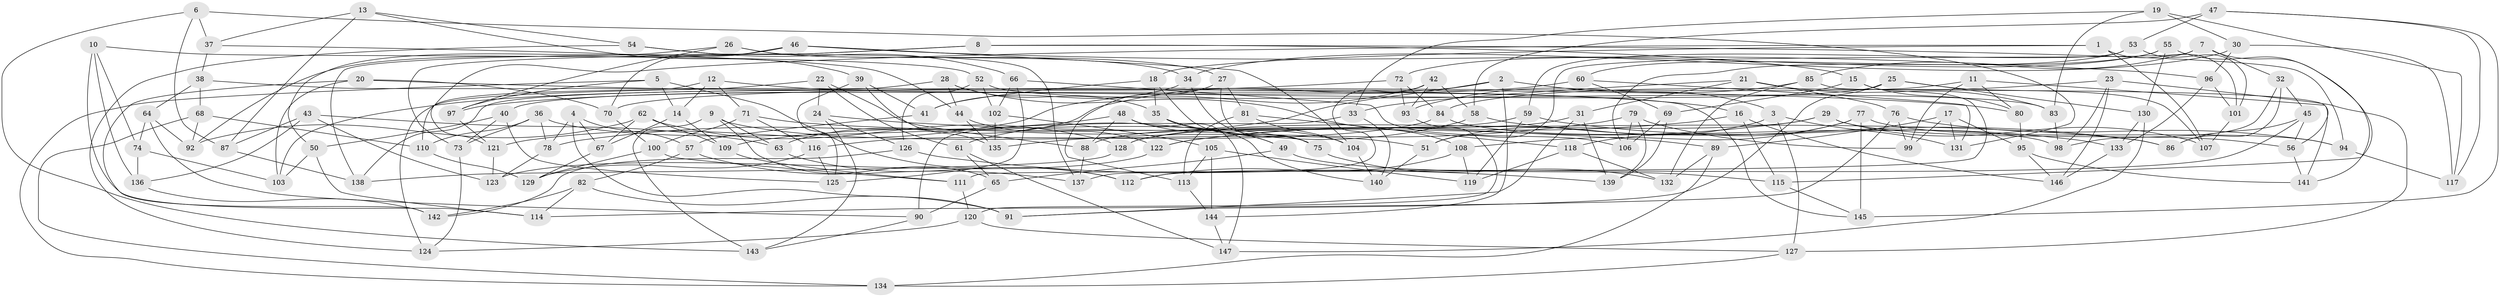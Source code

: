 // coarse degree distribution, {6: 0.45263157894736844, 4: 0.4105263157894737, 5: 0.09473684210526316, 3: 0.031578947368421054, 2: 0.010526315789473684}
// Generated by graph-tools (version 1.1) at 2025/42/03/06/25 10:42:25]
// undirected, 147 vertices, 294 edges
graph export_dot {
graph [start="1"]
  node [color=gray90,style=filled];
  1;
  2;
  3;
  4;
  5;
  6;
  7;
  8;
  9;
  10;
  11;
  12;
  13;
  14;
  15;
  16;
  17;
  18;
  19;
  20;
  21;
  22;
  23;
  24;
  25;
  26;
  27;
  28;
  29;
  30;
  31;
  32;
  33;
  34;
  35;
  36;
  37;
  38;
  39;
  40;
  41;
  42;
  43;
  44;
  45;
  46;
  47;
  48;
  49;
  50;
  51;
  52;
  53;
  54;
  55;
  56;
  57;
  58;
  59;
  60;
  61;
  62;
  63;
  64;
  65;
  66;
  67;
  68;
  69;
  70;
  71;
  72;
  73;
  74;
  75;
  76;
  77;
  78;
  79;
  80;
  81;
  82;
  83;
  84;
  85;
  86;
  87;
  88;
  89;
  90;
  91;
  92;
  93;
  94;
  95;
  96;
  97;
  98;
  99;
  100;
  101;
  102;
  103;
  104;
  105;
  106;
  107;
  108;
  109;
  110;
  111;
  112;
  113;
  114;
  115;
  116;
  117;
  118;
  119;
  120;
  121;
  122;
  123;
  124;
  125;
  126;
  127;
  128;
  129;
  130;
  131;
  132;
  133;
  134;
  135;
  136;
  137;
  138;
  139;
  140;
  141;
  142;
  143;
  144;
  145;
  146;
  147;
  1 -- 121;
  1 -- 107;
  1 -- 101;
  1 -- 18;
  2 -- 144;
  2 -- 63;
  2 -- 109;
  2 -- 3;
  3 -- 127;
  3 -- 51;
  3 -- 131;
  4 -- 57;
  4 -- 91;
  4 -- 67;
  4 -- 78;
  5 -- 14;
  5 -- 112;
  5 -- 134;
  5 -- 97;
  6 -- 87;
  6 -- 131;
  6 -- 143;
  6 -- 37;
  7 -- 115;
  7 -- 51;
  7 -- 32;
  7 -- 85;
  8 -- 73;
  8 -- 15;
  8 -- 138;
  8 -- 94;
  9 -- 51;
  9 -- 63;
  9 -- 143;
  9 -- 65;
  10 -- 74;
  10 -- 136;
  10 -- 114;
  10 -- 52;
  11 -- 99;
  11 -- 70;
  11 -- 80;
  11 -- 56;
  12 -- 16;
  12 -- 71;
  12 -- 14;
  12 -- 110;
  13 -- 54;
  13 -- 37;
  13 -- 39;
  13 -- 87;
  14 -- 109;
  14 -- 67;
  15 -- 111;
  15 -- 69;
  15 -- 80;
  16 -- 115;
  16 -- 122;
  16 -- 146;
  17 -- 89;
  17 -- 131;
  17 -- 95;
  17 -- 99;
  18 -- 49;
  18 -- 41;
  18 -- 35;
  19 -- 30;
  19 -- 117;
  19 -- 83;
  19 -- 33;
  20 -- 103;
  20 -- 80;
  20 -- 142;
  20 -- 70;
  21 -- 33;
  21 -- 83;
  21 -- 31;
  21 -- 76;
  22 -- 24;
  22 -- 88;
  22 -- 124;
  22 -- 61;
  23 -- 127;
  23 -- 146;
  23 -- 98;
  23 -- 84;
  24 -- 126;
  24 -- 89;
  24 -- 143;
  25 -- 107;
  25 -- 40;
  25 -- 130;
  25 -- 91;
  26 -- 50;
  26 -- 34;
  26 -- 97;
  26 -- 27;
  27 -- 113;
  27 -- 75;
  27 -- 81;
  28 -- 35;
  28 -- 44;
  28 -- 138;
  28 -- 108;
  29 -- 107;
  29 -- 122;
  29 -- 128;
  29 -- 56;
  30 -- 96;
  30 -- 117;
  30 -- 34;
  31 -- 139;
  31 -- 91;
  31 -- 128;
  32 -- 45;
  32 -- 86;
  32 -- 98;
  33 -- 90;
  33 -- 140;
  34 -- 41;
  34 -- 75;
  35 -- 140;
  35 -- 49;
  36 -- 110;
  36 -- 75;
  36 -- 73;
  36 -- 78;
  37 -- 44;
  37 -- 38;
  38 -- 64;
  38 -- 68;
  38 -- 145;
  39 -- 125;
  39 -- 41;
  39 -- 135;
  40 -- 125;
  40 -- 73;
  40 -- 50;
  41 -- 57;
  42 -- 58;
  42 -- 93;
  42 -- 121;
  42 -- 137;
  43 -- 63;
  43 -- 123;
  43 -- 136;
  43 -- 87;
  44 -- 122;
  44 -- 135;
  45 -- 56;
  45 -- 112;
  45 -- 86;
  46 -- 104;
  46 -- 96;
  46 -- 92;
  46 -- 70;
  47 -- 58;
  47 -- 53;
  47 -- 145;
  47 -- 117;
  48 -- 88;
  48 -- 147;
  48 -- 78;
  48 -- 104;
  49 -- 115;
  49 -- 65;
  50 -- 114;
  50 -- 103;
  51 -- 140;
  52 -- 126;
  52 -- 83;
  52 -- 102;
  53 -- 60;
  53 -- 101;
  53 -- 59;
  54 -- 137;
  54 -- 66;
  54 -- 124;
  55 -- 141;
  55 -- 130;
  55 -- 106;
  55 -- 72;
  56 -- 141;
  57 -- 82;
  57 -- 137;
  58 -- 86;
  58 -- 61;
  59 -- 88;
  59 -- 119;
  59 -- 133;
  60 -- 131;
  60 -- 69;
  60 -- 97;
  61 -- 147;
  61 -- 65;
  62 -- 67;
  62 -- 128;
  62 -- 92;
  62 -- 109;
  63 -- 112;
  64 -- 92;
  64 -- 90;
  64 -- 74;
  65 -- 90;
  66 -- 106;
  66 -- 125;
  66 -- 102;
  67 -- 129;
  68 -- 92;
  68 -- 110;
  68 -- 134;
  69 -- 139;
  69 -- 106;
  70 -- 100;
  71 -- 100;
  71 -- 116;
  71 -- 86;
  72 -- 103;
  72 -- 84;
  72 -- 93;
  73 -- 124;
  74 -- 136;
  74 -- 103;
  75 -- 132;
  76 -- 114;
  76 -- 94;
  76 -- 99;
  77 -- 118;
  77 -- 108;
  77 -- 94;
  77 -- 145;
  78 -- 123;
  79 -- 99;
  79 -- 135;
  79 -- 139;
  79 -- 106;
  80 -- 95;
  81 -- 118;
  81 -- 113;
  81 -- 104;
  82 -- 114;
  82 -- 142;
  82 -- 91;
  83 -- 98;
  84 -- 116;
  84 -- 98;
  85 -- 141;
  85 -- 93;
  85 -- 132;
  87 -- 138;
  88 -- 137;
  89 -- 134;
  89 -- 132;
  90 -- 143;
  93 -- 120;
  94 -- 117;
  95 -- 141;
  95 -- 146;
  96 -- 101;
  96 -- 133;
  97 -- 121;
  100 -- 111;
  100 -- 129;
  101 -- 107;
  102 -- 135;
  102 -- 105;
  104 -- 140;
  105 -- 144;
  105 -- 119;
  105 -- 113;
  108 -- 112;
  108 -- 119;
  109 -- 111;
  110 -- 129;
  111 -- 120;
  113 -- 144;
  115 -- 145;
  116 -- 125;
  116 -- 129;
  118 -- 119;
  118 -- 132;
  120 -- 124;
  120 -- 127;
  121 -- 123;
  122 -- 123;
  126 -- 139;
  126 -- 142;
  127 -- 134;
  128 -- 138;
  130 -- 133;
  130 -- 147;
  133 -- 146;
  136 -- 142;
  144 -- 147;
}
